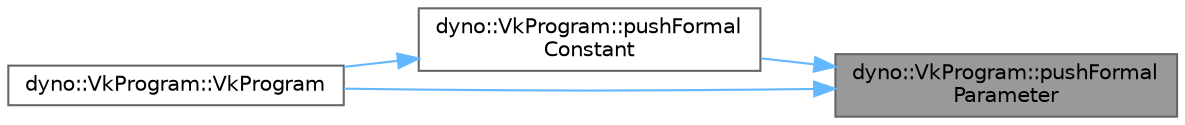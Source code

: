 digraph "dyno::VkProgram::pushFormalParameter"
{
 // LATEX_PDF_SIZE
  bgcolor="transparent";
  edge [fontname=Helvetica,fontsize=10,labelfontname=Helvetica,labelfontsize=10];
  node [fontname=Helvetica,fontsize=10,shape=box,height=0.2,width=0.4];
  rankdir="RL";
  Node1 [id="Node000001",label="dyno::VkProgram::pushFormal\lParameter",height=0.2,width=0.4,color="gray40", fillcolor="grey60", style="filled", fontcolor="black",tooltip=" "];
  Node1 -> Node2 [id="edge1_Node000001_Node000002",dir="back",color="steelblue1",style="solid",tooltip=" "];
  Node2 [id="Node000002",label="dyno::VkProgram::pushFormal\lConstant",height=0.2,width=0.4,color="grey40", fillcolor="white", style="filled",URL="$classdyno_1_1_vk_program.html#af0bb709aef8f385f3d60fcd666d3aa58",tooltip=" "];
  Node2 -> Node3 [id="edge2_Node000002_Node000003",dir="back",color="steelblue1",style="solid",tooltip=" "];
  Node3 [id="Node000003",label="dyno::VkProgram::VkProgram",height=0.2,width=0.4,color="grey40", fillcolor="white", style="filled",URL="$classdyno_1_1_vk_program.html#a78b50e465ff56350478ff72242fe19d6",tooltip=" "];
  Node1 -> Node3 [id="edge3_Node000001_Node000003",dir="back",color="steelblue1",style="solid",tooltip=" "];
}
